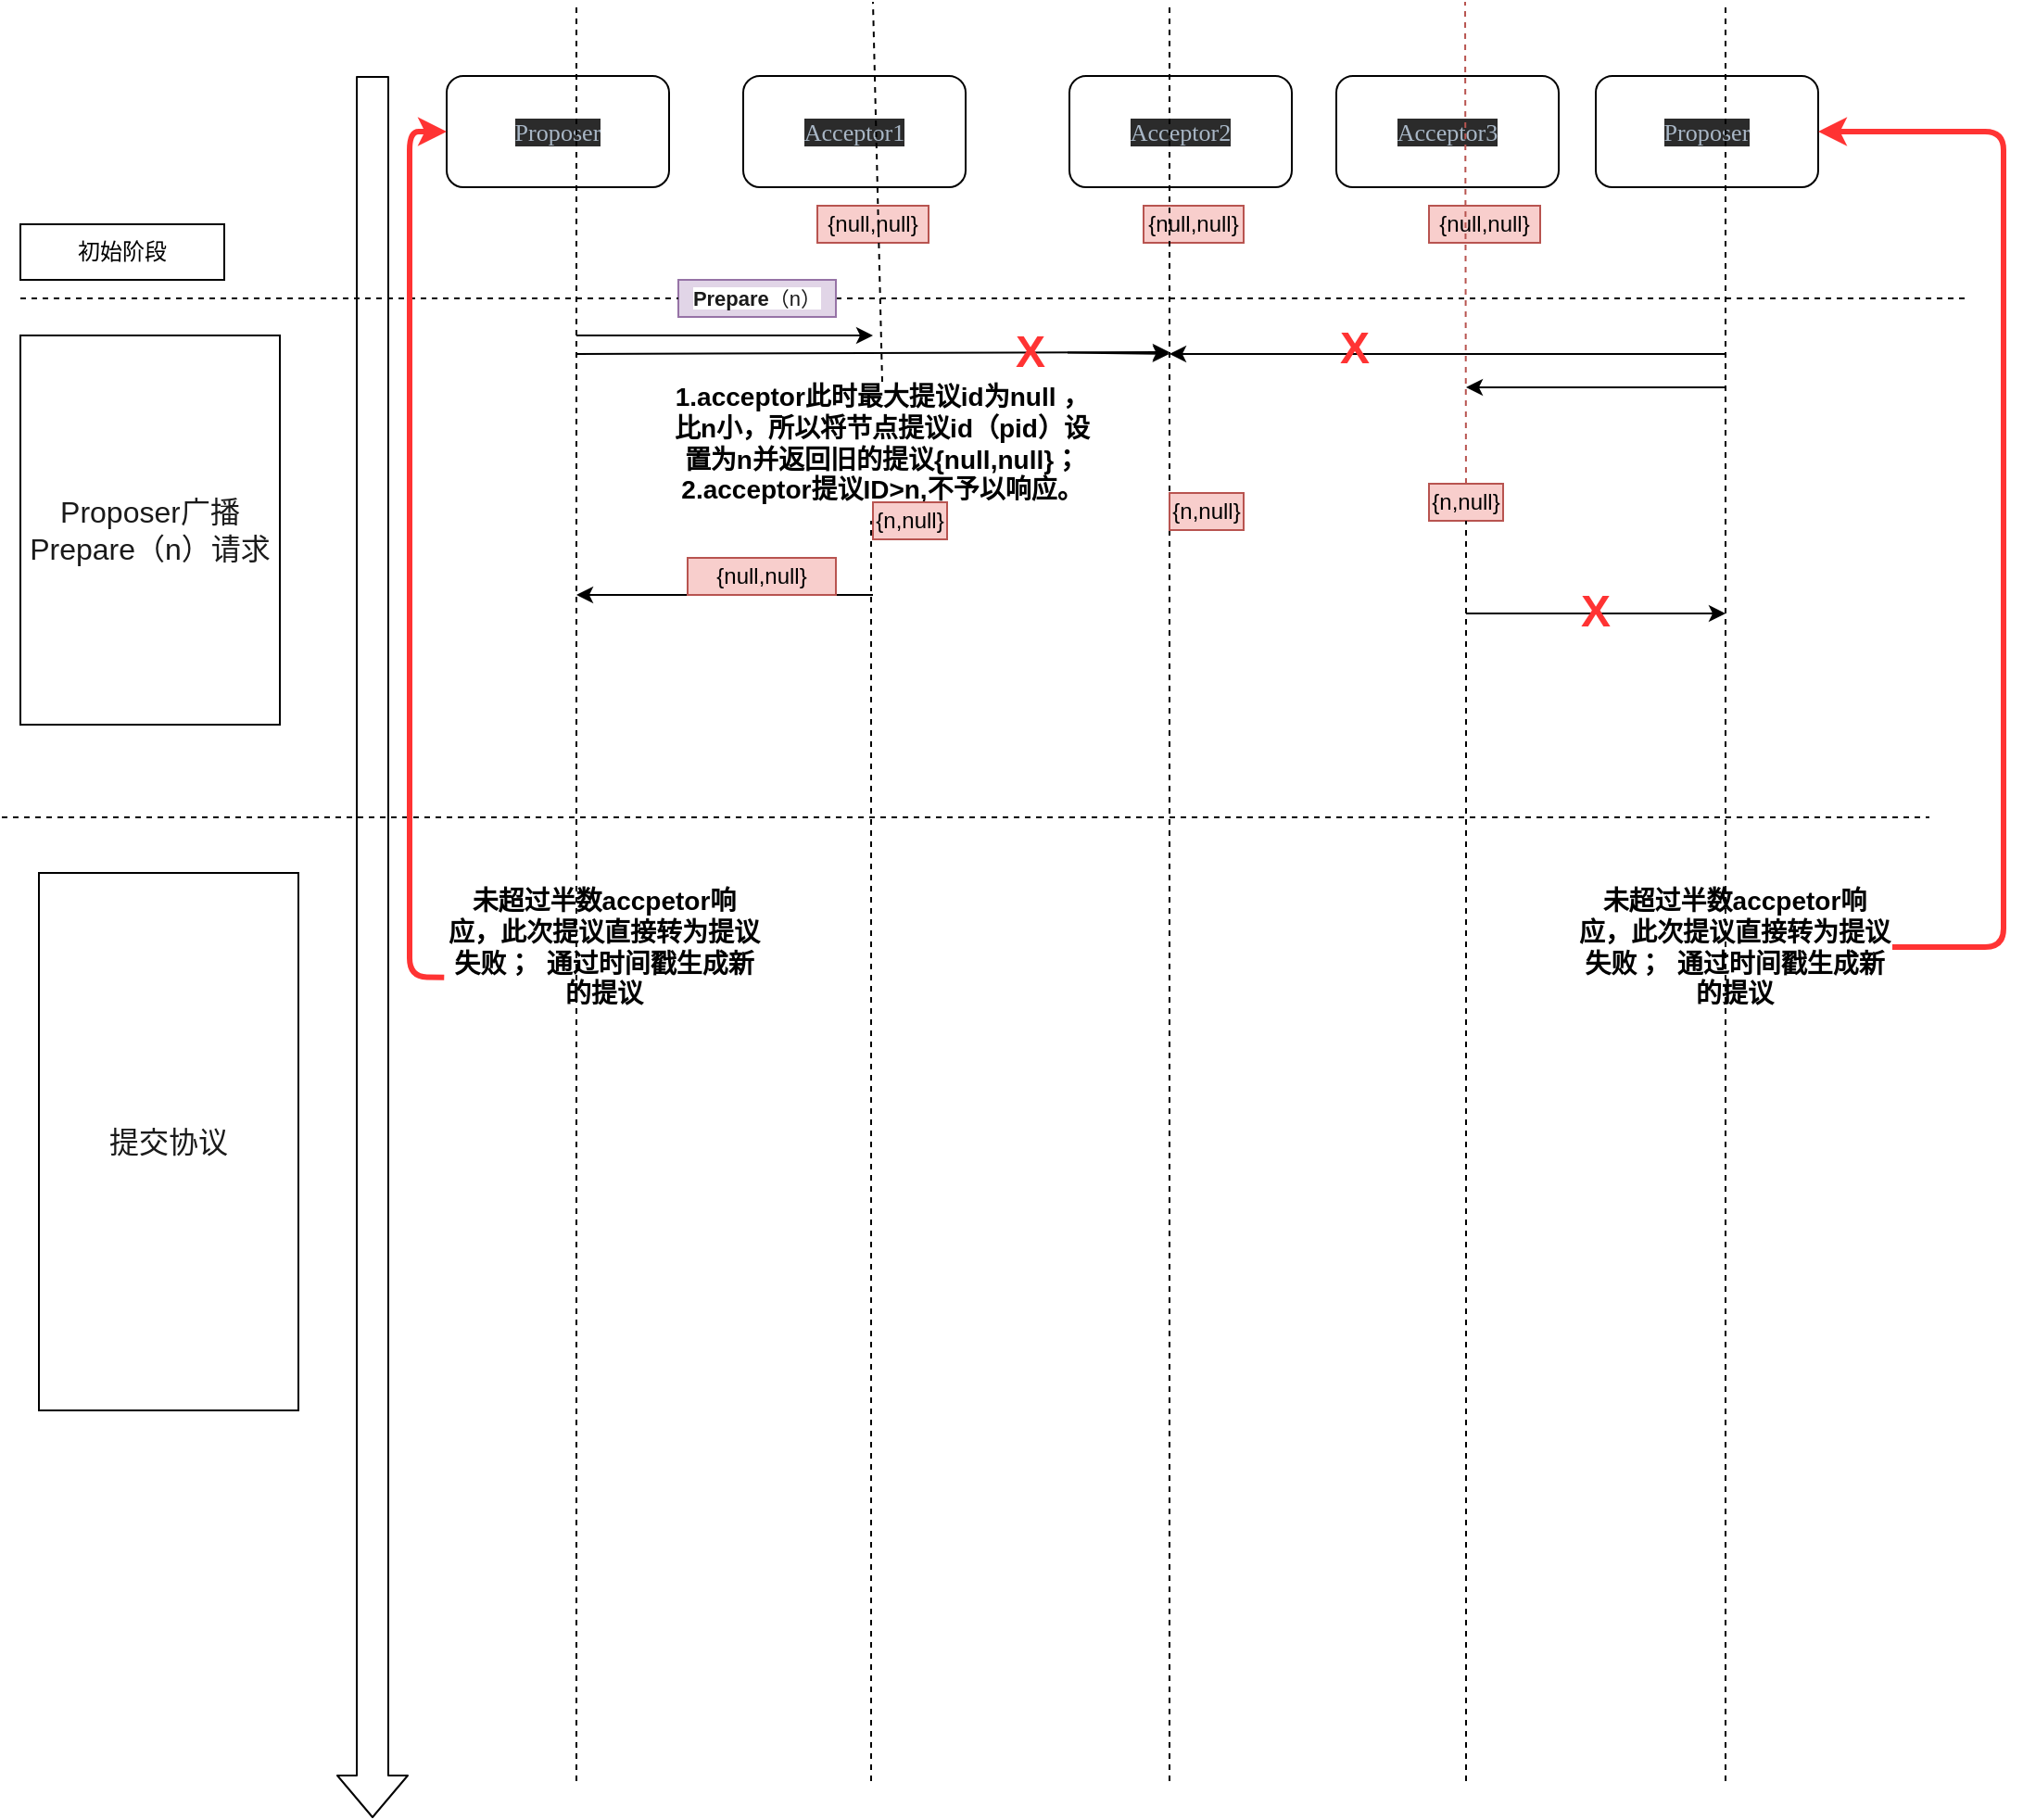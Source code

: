 <mxfile version="12.9.7" type="github">
  <diagram id="M0PGXJwdsvFOqRE9-65m" name="Page-1">
    <mxGraphModel dx="1141" dy="615" grid="1" gridSize="10" guides="1" tooltips="1" connect="1" arrows="1" fold="1" page="1" pageScale="1" pageWidth="1169" pageHeight="1654" math="0" shadow="0">
      <root>
        <mxCell id="0" />
        <mxCell id="1" parent="0" />
        <mxCell id="d5zdl-OilqCygrEVPEpH-97" value="&lt;pre style=&quot;background-color: #2b2b2b ; color: #a9b7c6 ; font-family: &amp;#34;consolas&amp;#34; ; font-size: 9.8pt&quot;&gt;Proposer&lt;/pre&gt;" style="rounded=1;whiteSpace=wrap;html=1;" vertex="1" parent="1">
          <mxGeometry x="260" y="90" width="120" height="60" as="geometry" />
        </mxCell>
        <mxCell id="d5zdl-OilqCygrEVPEpH-98" value="&lt;pre style=&quot;background-color: #2b2b2b ; color: #a9b7c6 ; font-family: &amp;#34;consolas&amp;#34; ; font-size: 9.8pt&quot;&gt;&lt;pre style=&quot;font-family: &amp;#34;consolas&amp;#34; ; font-size: 9.8pt&quot;&gt;Acceptor1&lt;/pre&gt;&lt;/pre&gt;" style="rounded=1;whiteSpace=wrap;html=1;" vertex="1" parent="1">
          <mxGeometry x="420" y="90" width="120" height="60" as="geometry" />
        </mxCell>
        <mxCell id="d5zdl-OilqCygrEVPEpH-99" value="&lt;pre style=&quot;background-color: #2b2b2b ; color: #a9b7c6 ; font-family: &amp;#34;consolas&amp;#34; ; font-size: 9.8pt&quot;&gt;&lt;pre style=&quot;font-family: &amp;#34;consolas&amp;#34; ; font-size: 9.8pt&quot;&gt;Acceptor2&lt;/pre&gt;&lt;/pre&gt;" style="rounded=1;whiteSpace=wrap;html=1;" vertex="1" parent="1">
          <mxGeometry x="596" y="90" width="120" height="60" as="geometry" />
        </mxCell>
        <mxCell id="d5zdl-OilqCygrEVPEpH-100" value="" style="shape=flexArrow;endArrow=classic;html=1;width=17;endSize=7.17;" edge="1" parent="1">
          <mxGeometry width="50" height="50" relative="1" as="geometry">
            <mxPoint x="220" y="90" as="sourcePoint" />
            <mxPoint x="220" y="1030" as="targetPoint" />
          </mxGeometry>
        </mxCell>
        <mxCell id="d5zdl-OilqCygrEVPEpH-101" value="" style="endArrow=none;dashed=1;html=1;" edge="1" parent="1" source="d5zdl-OilqCygrEVPEpH-121">
          <mxGeometry width="50" height="50" relative="1" as="geometry">
            <mxPoint x="30" y="210" as="sourcePoint" />
            <mxPoint x="1080" y="210" as="targetPoint" />
          </mxGeometry>
        </mxCell>
        <mxCell id="d5zdl-OilqCygrEVPEpH-102" value="&lt;pre style=&quot;background-color: #2b2b2b ; color: #a9b7c6 ; font-family: &amp;#34;consolas&amp;#34; ; font-size: 9.8pt&quot;&gt;&lt;pre style=&quot;font-family: &amp;#34;consolas&amp;#34; ; font-size: 9.8pt&quot;&gt;Acceptor3&lt;/pre&gt;&lt;/pre&gt;" style="rounded=1;whiteSpace=wrap;html=1;" vertex="1" parent="1">
          <mxGeometry x="740" y="90" width="120" height="60" as="geometry" />
        </mxCell>
        <mxCell id="d5zdl-OilqCygrEVPEpH-103" value="初始阶段" style="rounded=0;whiteSpace=wrap;html=1;" vertex="1" parent="1">
          <mxGeometry x="30" y="170" width="110" height="30" as="geometry" />
        </mxCell>
        <mxCell id="d5zdl-OilqCygrEVPEpH-104" value="{null,null}" style="text;html=1;strokeColor=#b85450;fillColor=#f8cecc;align=center;verticalAlign=middle;whiteSpace=wrap;rounded=0;" vertex="1" parent="1">
          <mxGeometry x="460" y="160" width="60" height="20" as="geometry" />
        </mxCell>
        <mxCell id="d5zdl-OilqCygrEVPEpH-105" value="{null,null}" style="text;html=1;strokeColor=#b85450;fillColor=#f8cecc;align=center;verticalAlign=middle;whiteSpace=wrap;rounded=0;" vertex="1" parent="1">
          <mxGeometry x="636" y="160" width="54" height="20" as="geometry" />
        </mxCell>
        <mxCell id="d5zdl-OilqCygrEVPEpH-106" value="{null,null}" style="text;html=1;strokeColor=#b85450;fillColor=#f8cecc;align=center;verticalAlign=middle;whiteSpace=wrap;rounded=0;" vertex="1" parent="1">
          <mxGeometry x="790" y="160" width="60" height="20" as="geometry" />
        </mxCell>
        <mxCell id="d5zdl-OilqCygrEVPEpH-107" value="&lt;span style=&quot;color: rgb(26 , 26 , 26) ; font-family: , &amp;#34;blinkmacsystemfont&amp;#34; , &amp;#34;helvetica neue&amp;#34; , &amp;#34;pingfang sc&amp;#34; , &amp;#34;microsoft yahei&amp;#34; , &amp;#34;source han sans sc&amp;#34; , &amp;#34;noto sans cjk sc&amp;#34; , &amp;#34;wenquanyi micro hei&amp;#34; , sans-serif ; font-size: medium ; text-align: left ; background-color: rgb(255 , 255 , 255)&quot;&gt;Proposer&lt;/span&gt;&lt;span style=&quot;color: rgb(26 , 26 , 26) ; font-family: , &amp;#34;blinkmacsystemfont&amp;#34; , &amp;#34;helvetica neue&amp;#34; , &amp;#34;pingfang sc&amp;#34; , &amp;#34;microsoft yahei&amp;#34; , &amp;#34;source han sans sc&amp;#34; , &amp;#34;noto sans cjk sc&amp;#34; , &amp;#34;wenquanyi micro hei&amp;#34; , sans-serif ; font-size: medium ; text-align: left ; background-color: rgb(255 , 255 , 255)&quot;&gt;广播Prepare（n）请求&lt;/span&gt;" style="rounded=0;whiteSpace=wrap;html=1;" vertex="1" parent="1">
          <mxGeometry x="30" y="230" width="140" height="210" as="geometry" />
        </mxCell>
        <mxCell id="d5zdl-OilqCygrEVPEpH-108" value="" style="endArrow=none;dashed=1;html=1;" edge="1" parent="1">
          <mxGeometry width="50" height="50" relative="1" as="geometry">
            <mxPoint x="330" y="1010" as="sourcePoint" />
            <mxPoint x="330" y="50" as="targetPoint" />
          </mxGeometry>
        </mxCell>
        <mxCell id="d5zdl-OilqCygrEVPEpH-109" value="" style="endArrow=none;dashed=1;html=1;exitX=0.5;exitY=0;exitDx=0;exitDy=0;" edge="1" parent="1" source="d5zdl-OilqCygrEVPEpH-115">
          <mxGeometry width="50" height="50" relative="1" as="geometry">
            <mxPoint x="490" y="922.4" as="sourcePoint" />
            <mxPoint x="490" y="50" as="targetPoint" />
          </mxGeometry>
        </mxCell>
        <mxCell id="d5zdl-OilqCygrEVPEpH-110" value="" style="endArrow=none;dashed=1;html=1;" edge="1" parent="1">
          <mxGeometry width="50" height="50" relative="1" as="geometry">
            <mxPoint x="650" y="1010" as="sourcePoint" />
            <mxPoint x="650" y="50" as="targetPoint" />
          </mxGeometry>
        </mxCell>
        <mxCell id="d5zdl-OilqCygrEVPEpH-111" value="" style="endArrow=none;dashed=1;html=1;fillColor=#f8cecc;strokeColor=#b85450;" edge="1" parent="1" source="d5zdl-OilqCygrEVPEpH-119">
          <mxGeometry width="50" height="50" relative="1" as="geometry">
            <mxPoint x="809.5" y="922.4" as="sourcePoint" />
            <mxPoint x="809.5" y="50" as="targetPoint" />
          </mxGeometry>
        </mxCell>
        <mxCell id="d5zdl-OilqCygrEVPEpH-112" value="" style="endArrow=classic;html=1;" edge="1" parent="1">
          <mxGeometry width="50" height="50" relative="1" as="geometry">
            <mxPoint x="330" y="230" as="sourcePoint" />
            <mxPoint x="490" y="230" as="targetPoint" />
          </mxGeometry>
        </mxCell>
        <mxCell id="d5zdl-OilqCygrEVPEpH-113" value="" style="endArrow=classic;html=1;" edge="1" parent="1">
          <mxGeometry width="50" height="50" relative="1" as="geometry">
            <mxPoint x="595" y="239.267" as="sourcePoint" />
            <mxPoint x="650" y="240" as="targetPoint" />
          </mxGeometry>
        </mxCell>
        <mxCell id="d5zdl-OilqCygrEVPEpH-114" value="" style="endArrow=classic;html=1;" edge="1" parent="1">
          <mxGeometry width="50" height="50" relative="1" as="geometry">
            <mxPoint x="950" y="258" as="sourcePoint" />
            <mxPoint x="810" y="258" as="targetPoint" />
          </mxGeometry>
        </mxCell>
        <mxCell id="d5zdl-OilqCygrEVPEpH-115" value="&lt;b&gt;&lt;font style=&quot;font-size: 14px&quot;&gt;1.acceptor此时最大提议id为null ，比n小，所以将节点提议id（pid）设置为n并返回旧的提议{null,null}；&lt;br&gt;2.acceptor提议ID&amp;gt;n,不予以响应。&lt;/font&gt;&lt;/b&gt;" style="text;html=1;strokeColor=none;fillColor=none;align=center;verticalAlign=middle;whiteSpace=wrap;rounded=0;" vertex="1" parent="1">
          <mxGeometry x="380" y="255" width="230" height="65" as="geometry" />
        </mxCell>
        <mxCell id="d5zdl-OilqCygrEVPEpH-116" value="" style="endArrow=none;dashed=1;html=1;" edge="1" parent="1">
          <mxGeometry width="50" height="50" relative="1" as="geometry">
            <mxPoint x="489" y="1010" as="sourcePoint" />
            <mxPoint x="489" y="330" as="targetPoint" />
          </mxGeometry>
        </mxCell>
        <mxCell id="d5zdl-OilqCygrEVPEpH-117" value="{n,null}" style="text;html=1;strokeColor=#b85450;fillColor=#f8cecc;align=center;verticalAlign=middle;whiteSpace=wrap;rounded=0;" vertex="1" parent="1">
          <mxGeometry x="490" y="320" width="40" height="20" as="geometry" />
        </mxCell>
        <mxCell id="d5zdl-OilqCygrEVPEpH-118" value="{n,null}" style="text;html=1;strokeColor=#b85450;fillColor=#f8cecc;align=center;verticalAlign=middle;whiteSpace=wrap;rounded=0;" vertex="1" parent="1">
          <mxGeometry x="650" y="315" width="40" height="20" as="geometry" />
        </mxCell>
        <mxCell id="d5zdl-OilqCygrEVPEpH-119" value="{n,null}" style="text;html=1;strokeColor=#b85450;fillColor=#f8cecc;align=center;verticalAlign=middle;whiteSpace=wrap;rounded=0;" vertex="1" parent="1">
          <mxGeometry x="790" y="310" width="40" height="20" as="geometry" />
        </mxCell>
        <mxCell id="d5zdl-OilqCygrEVPEpH-120" value="" style="endArrow=none;dashed=1;html=1;" edge="1" parent="1" target="d5zdl-OilqCygrEVPEpH-119">
          <mxGeometry width="50" height="50" relative="1" as="geometry">
            <mxPoint x="810" y="1010" as="sourcePoint" />
            <mxPoint x="809.5" y="50" as="targetPoint" />
          </mxGeometry>
        </mxCell>
        <mxCell id="d5zdl-OilqCygrEVPEpH-121" value="&lt;span style=&quot;color: rgb(26 , 26 , 26) ; text-align: left ; background-color: rgb(255 , 255 , 255) ; font-size: 11px&quot;&gt;&lt;b&gt;Prepare&lt;/b&gt;（n）&lt;/span&gt;" style="text;html=1;strokeColor=#9673a6;fillColor=#e1d5e7;align=center;verticalAlign=middle;whiteSpace=wrap;rounded=0;" vertex="1" parent="1">
          <mxGeometry x="385" y="200" width="85" height="20" as="geometry" />
        </mxCell>
        <mxCell id="d5zdl-OilqCygrEVPEpH-122" value="" style="endArrow=none;dashed=1;html=1;" edge="1" parent="1" target="d5zdl-OilqCygrEVPEpH-121">
          <mxGeometry width="50" height="50" relative="1" as="geometry">
            <mxPoint x="30" y="210" as="sourcePoint" />
            <mxPoint x="930" y="210" as="targetPoint" />
          </mxGeometry>
        </mxCell>
        <mxCell id="d5zdl-OilqCygrEVPEpH-123" value="" style="endArrow=classic;html=1;" edge="1" parent="1">
          <mxGeometry width="50" height="50" relative="1" as="geometry">
            <mxPoint x="490" y="370" as="sourcePoint" />
            <mxPoint x="330" y="370" as="targetPoint" />
          </mxGeometry>
        </mxCell>
        <mxCell id="d5zdl-OilqCygrEVPEpH-124" value="" style="endArrow=classic;html=1;" edge="1" parent="1">
          <mxGeometry width="50" height="50" relative="1" as="geometry">
            <mxPoint x="810" y="380" as="sourcePoint" />
            <mxPoint x="950" y="380" as="targetPoint" />
          </mxGeometry>
        </mxCell>
        <mxCell id="d5zdl-OilqCygrEVPEpH-125" value="{null,null}" style="text;html=1;strokeColor=#b85450;fillColor=#f8cecc;align=center;verticalAlign=middle;whiteSpace=wrap;rounded=0;" vertex="1" parent="1">
          <mxGeometry x="390" y="350" width="80" height="20" as="geometry" />
        </mxCell>
        <mxCell id="d5zdl-OilqCygrEVPEpH-126" value="" style="endArrow=none;dashed=1;html=1;" edge="1" parent="1">
          <mxGeometry width="50" height="50" relative="1" as="geometry">
            <mxPoint x="20" y="490" as="sourcePoint" />
            <mxPoint x="1060" y="490" as="targetPoint" />
          </mxGeometry>
        </mxCell>
        <mxCell id="d5zdl-OilqCygrEVPEpH-127" value="&lt;div style=&quot;text-align: left&quot;&gt;&lt;font color=&quot;#1a1a1a&quot; size=&quot;3&quot;&gt;&lt;span style=&quot;background-color: rgb(255 , 255 , 255)&quot;&gt;提交协议&lt;/span&gt;&lt;/font&gt;&lt;/div&gt;" style="rounded=0;whiteSpace=wrap;html=1;" vertex="1" parent="1">
          <mxGeometry x="40" y="520" width="140" height="290" as="geometry" />
        </mxCell>
        <mxCell id="d5zdl-OilqCygrEVPEpH-128" value="&lt;font size=&quot;1&quot; color=&quot;#ff3333&quot;&gt;&lt;b style=&quot;font-size: 24px&quot;&gt;X&lt;/b&gt;&lt;/font&gt;" style="text;html=1;strokeColor=none;fillColor=none;align=center;verticalAlign=middle;whiteSpace=wrap;rounded=0;" vertex="1" parent="1">
          <mxGeometry x="860" y="371" width="40" height="15" as="geometry" />
        </mxCell>
        <mxCell id="d5zdl-OilqCygrEVPEpH-129" value="&lt;pre style=&quot;background-color: #2b2b2b ; color: #a9b7c6 ; font-family: &amp;#34;consolas&amp;#34; ; font-size: 9.8pt&quot;&gt;Proposer&lt;/pre&gt;" style="rounded=1;whiteSpace=wrap;html=1;" vertex="1" parent="1">
          <mxGeometry x="880" y="90" width="120" height="60" as="geometry" />
        </mxCell>
        <mxCell id="d5zdl-OilqCygrEVPEpH-130" value="" style="endArrow=none;dashed=1;html=1;" edge="1" parent="1">
          <mxGeometry width="50" height="50" relative="1" as="geometry">
            <mxPoint x="950" y="1010" as="sourcePoint" />
            <mxPoint x="950" y="50" as="targetPoint" />
          </mxGeometry>
        </mxCell>
        <mxCell id="d5zdl-OilqCygrEVPEpH-131" value="" style="endArrow=classic;html=1;" edge="1" parent="1">
          <mxGeometry width="50" height="50" relative="1" as="geometry">
            <mxPoint x="330" y="240" as="sourcePoint" />
            <mxPoint x="650" y="239" as="targetPoint" />
          </mxGeometry>
        </mxCell>
        <mxCell id="d5zdl-OilqCygrEVPEpH-132" value="" style="endArrow=classic;html=1;" edge="1" parent="1">
          <mxGeometry width="50" height="50" relative="1" as="geometry">
            <mxPoint x="950" y="240" as="sourcePoint" />
            <mxPoint x="650" y="240" as="targetPoint" />
          </mxGeometry>
        </mxCell>
        <mxCell id="d5zdl-OilqCygrEVPEpH-133" value="&lt;font size=&quot;1&quot; color=&quot;#ff3333&quot;&gt;&lt;b style=&quot;font-size: 24px&quot;&gt;X&lt;/b&gt;&lt;/font&gt;" style="text;html=1;strokeColor=none;fillColor=none;align=center;verticalAlign=middle;whiteSpace=wrap;rounded=0;" vertex="1" parent="1">
          <mxGeometry x="555" y="229" width="40" height="20" as="geometry" />
        </mxCell>
        <mxCell id="d5zdl-OilqCygrEVPEpH-134" value="&lt;font size=&quot;1&quot; color=&quot;#ff3333&quot;&gt;&lt;b style=&quot;font-size: 24px&quot;&gt;X&lt;/b&gt;&lt;/font&gt;" style="text;html=1;strokeColor=none;fillColor=none;align=center;verticalAlign=middle;whiteSpace=wrap;rounded=0;" vertex="1" parent="1">
          <mxGeometry x="730" y="227" width="40" height="20" as="geometry" />
        </mxCell>
        <mxCell id="d5zdl-OilqCygrEVPEpH-135" value="&lt;b&gt;&lt;font style=&quot;font-size: 14px&quot;&gt;未超过半数accpetor响应，此次提议直接转为提议失败；&amp;nbsp; 通过时间戳生成新的提议&lt;/font&gt;&lt;/b&gt;" style="text;html=1;strokeColor=none;fillColor=none;align=center;verticalAlign=middle;whiteSpace=wrap;rounded=0;" vertex="1" parent="1">
          <mxGeometry x="260" y="510" width="170" height="100" as="geometry" />
        </mxCell>
        <mxCell id="d5zdl-OilqCygrEVPEpH-136" value="&lt;b&gt;&lt;font style=&quot;font-size: 14px&quot;&gt;未超过半数accpetor响应，此次提议直接转为提议失败；&amp;nbsp; 通过时间戳生成新的提议&lt;/font&gt;&lt;/b&gt;" style="text;html=1;strokeColor=none;fillColor=none;align=center;verticalAlign=middle;whiteSpace=wrap;rounded=0;" vertex="1" parent="1">
          <mxGeometry x="870" y="510" width="170" height="100" as="geometry" />
        </mxCell>
        <mxCell id="d5zdl-OilqCygrEVPEpH-137" value="" style="endArrow=classic;html=1;entryX=1;entryY=0.5;entryDx=0;entryDy=0;fillColor=#e51400;strokeColor=#FF3333;strokeWidth=3;" edge="1" parent="1" source="d5zdl-OilqCygrEVPEpH-136" target="d5zdl-OilqCygrEVPEpH-129">
          <mxGeometry width="50" height="50" relative="1" as="geometry">
            <mxPoint x="1040" y="610" as="sourcePoint" />
            <mxPoint x="1141.6" y="560" as="targetPoint" />
            <Array as="points">
              <mxPoint x="1100" y="560" />
              <mxPoint x="1100" y="120" />
            </Array>
          </mxGeometry>
        </mxCell>
        <mxCell id="d5zdl-OilqCygrEVPEpH-138" value="" style="endArrow=classic;html=1;exitX=-0.008;exitY=0.664;exitDx=0;exitDy=0;exitPerimeter=0;entryX=0;entryY=0.5;entryDx=0;entryDy=0;fillColor=#e51400;strokeColor=#FF3333;strokeWidth=3;" edge="1" parent="1" source="d5zdl-OilqCygrEVPEpH-135" target="d5zdl-OilqCygrEVPEpH-97">
          <mxGeometry width="50" height="50" relative="1" as="geometry">
            <mxPoint x="340" y="480" as="sourcePoint" />
            <mxPoint x="240" y="120" as="targetPoint" />
            <Array as="points">
              <mxPoint x="240" y="576" />
              <mxPoint x="240" y="120" />
            </Array>
          </mxGeometry>
        </mxCell>
      </root>
    </mxGraphModel>
  </diagram>
</mxfile>
